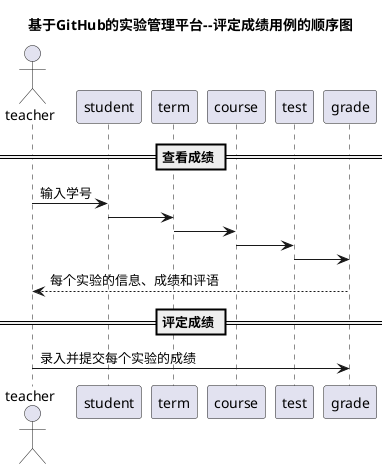 @startuml
title 基于GitHub的实验管理平台--评定成绩用例的顺序图
actor teacher
== 查看成绩 ==
teacher -> student : 输入学号
student -> term
term -> course
course -> test
test -> grade
grade --> teacher:每个实验的信息、成绩和评语
== 评定成绩 ==
teacher -> grade : 录入并提交每个实验的成绩
@enduml